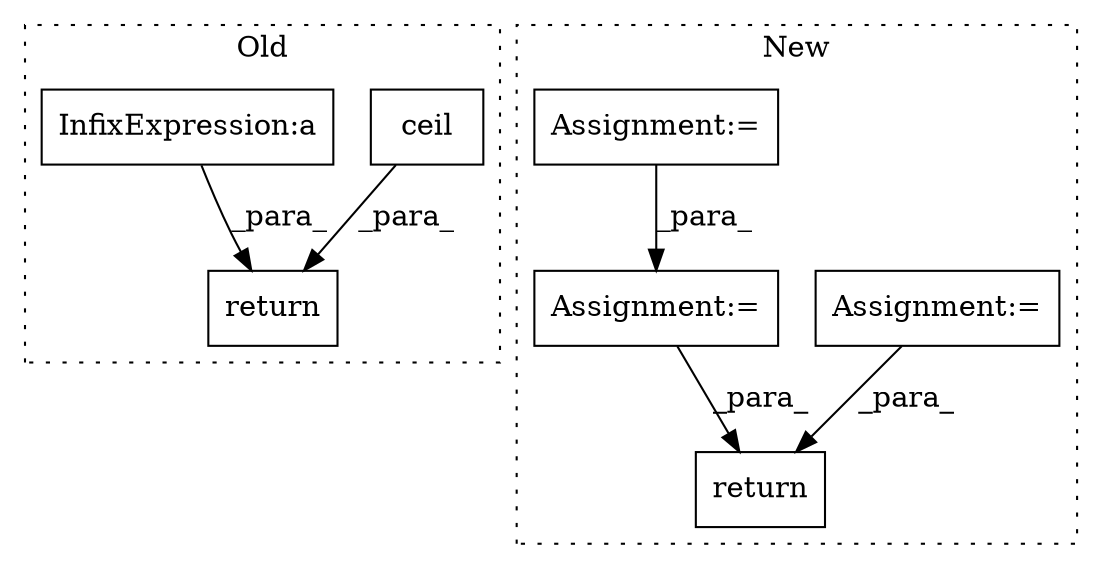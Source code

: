 digraph G {
subgraph cluster0 {
1 [label="ceil" a="32" s="446,456" l="5,1" shape="box"];
3 [label="return" a="41" s="409" l="7" shape="box"];
7 [label="InfixExpression:a" a="27" s="480" l="3" shape="box"];
label = "Old";
style="dotted";
}
subgraph cluster1 {
2 [label="return" a="41" s="572" l="7" shape="box"];
4 [label="Assignment:=" a="7" s="395" l="5" shape="box"];
5 [label="Assignment:=" a="7" s="487" l="1" shape="box"];
6 [label="Assignment:=" a="7" s="410" l="5" shape="box"];
label = "New";
style="dotted";
}
1 -> 3 [label="_para_"];
4 -> 2 [label="_para_"];
5 -> 2 [label="_para_"];
6 -> 5 [label="_para_"];
7 -> 3 [label="_para_"];
}